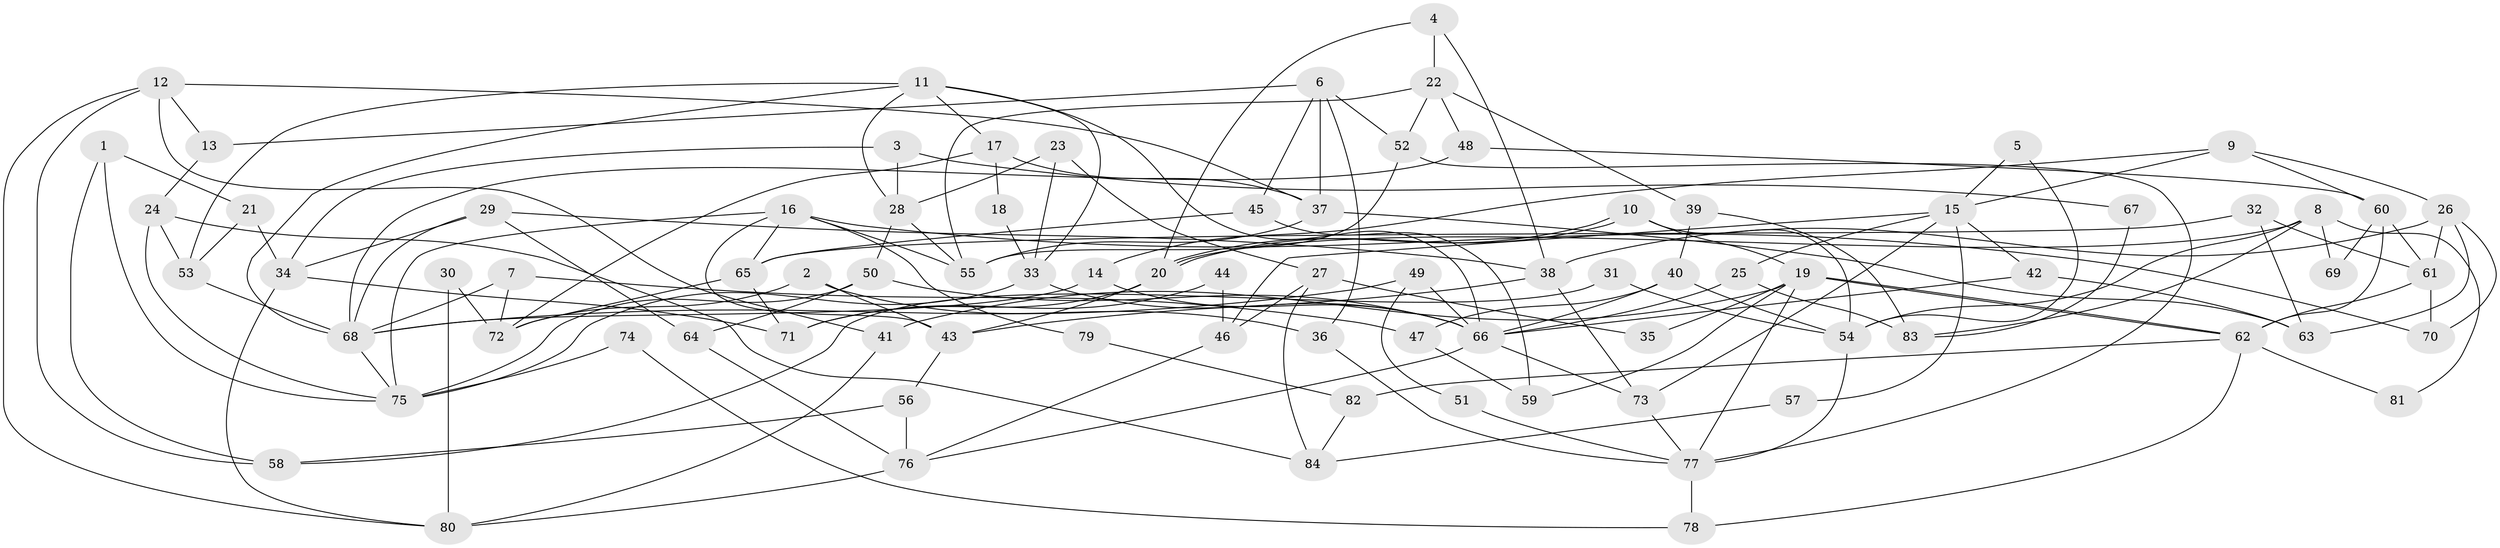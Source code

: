 // coarse degree distribution, {3: 0.17647058823529413, 9: 0.0392156862745098, 10: 0.0196078431372549, 7: 0.058823529411764705, 12: 0.0196078431372549, 6: 0.11764705882352941, 13: 0.0196078431372549, 8: 0.0392156862745098, 2: 0.21568627450980393, 4: 0.1568627450980392, 5: 0.13725490196078433}
// Generated by graph-tools (version 1.1) at 2025/51/03/04/25 22:51:17]
// undirected, 84 vertices, 168 edges
graph export_dot {
  node [color=gray90,style=filled];
  1;
  2;
  3;
  4;
  5;
  6;
  7;
  8;
  9;
  10;
  11;
  12;
  13;
  14;
  15;
  16;
  17;
  18;
  19;
  20;
  21;
  22;
  23;
  24;
  25;
  26;
  27;
  28;
  29;
  30;
  31;
  32;
  33;
  34;
  35;
  36;
  37;
  38;
  39;
  40;
  41;
  42;
  43;
  44;
  45;
  46;
  47;
  48;
  49;
  50;
  51;
  52;
  53;
  54;
  55;
  56;
  57;
  58;
  59;
  60;
  61;
  62;
  63;
  64;
  65;
  66;
  67;
  68;
  69;
  70;
  71;
  72;
  73;
  74;
  75;
  76;
  77;
  78;
  79;
  80;
  81;
  82;
  83;
  84;
  1 -- 21;
  1 -- 75;
  1 -- 58;
  2 -- 43;
  2 -- 72;
  2 -- 36;
  3 -- 34;
  3 -- 28;
  3 -- 67;
  4 -- 22;
  4 -- 20;
  4 -- 38;
  5 -- 54;
  5 -- 15;
  6 -- 36;
  6 -- 52;
  6 -- 13;
  6 -- 37;
  6 -- 45;
  7 -- 68;
  7 -- 47;
  7 -- 72;
  8 -- 54;
  8 -- 20;
  8 -- 69;
  8 -- 81;
  8 -- 83;
  9 -- 26;
  9 -- 14;
  9 -- 15;
  9 -- 60;
  10 -- 19;
  10 -- 20;
  10 -- 20;
  10 -- 54;
  11 -- 68;
  11 -- 66;
  11 -- 17;
  11 -- 28;
  11 -- 33;
  11 -- 53;
  12 -- 58;
  12 -- 37;
  12 -- 13;
  12 -- 41;
  12 -- 80;
  13 -- 24;
  14 -- 66;
  14 -- 68;
  15 -- 42;
  15 -- 25;
  15 -- 46;
  15 -- 57;
  15 -- 73;
  16 -- 65;
  16 -- 55;
  16 -- 43;
  16 -- 70;
  16 -- 75;
  16 -- 79;
  17 -- 37;
  17 -- 18;
  17 -- 72;
  18 -- 33;
  19 -- 77;
  19 -- 62;
  19 -- 62;
  19 -- 35;
  19 -- 41;
  19 -- 59;
  20 -- 43;
  20 -- 71;
  21 -- 53;
  21 -- 34;
  22 -- 48;
  22 -- 55;
  22 -- 39;
  22 -- 52;
  23 -- 28;
  23 -- 33;
  23 -- 27;
  24 -- 75;
  24 -- 53;
  24 -- 84;
  25 -- 66;
  25 -- 83;
  26 -- 61;
  26 -- 38;
  26 -- 63;
  26 -- 70;
  27 -- 46;
  27 -- 35;
  27 -- 84;
  28 -- 50;
  28 -- 55;
  29 -- 68;
  29 -- 34;
  29 -- 38;
  29 -- 64;
  30 -- 72;
  30 -- 80;
  31 -- 54;
  31 -- 58;
  32 -- 61;
  32 -- 63;
  32 -- 65;
  33 -- 75;
  33 -- 66;
  34 -- 71;
  34 -- 80;
  36 -- 77;
  37 -- 55;
  37 -- 63;
  38 -- 43;
  38 -- 73;
  39 -- 83;
  39 -- 40;
  40 -- 66;
  40 -- 47;
  40 -- 54;
  41 -- 80;
  42 -- 63;
  42 -- 66;
  43 -- 56;
  44 -- 71;
  44 -- 46;
  45 -- 65;
  45 -- 59;
  46 -- 76;
  47 -- 59;
  48 -- 60;
  48 -- 68;
  49 -- 66;
  49 -- 68;
  49 -- 51;
  50 -- 64;
  50 -- 66;
  50 -- 75;
  51 -- 77;
  52 -- 77;
  52 -- 55;
  53 -- 68;
  54 -- 77;
  56 -- 76;
  56 -- 58;
  57 -- 84;
  60 -- 62;
  60 -- 61;
  60 -- 69;
  61 -- 70;
  61 -- 62;
  62 -- 78;
  62 -- 81;
  62 -- 82;
  64 -- 76;
  65 -- 72;
  65 -- 71;
  66 -- 73;
  66 -- 76;
  67 -- 83;
  68 -- 75;
  73 -- 77;
  74 -- 75;
  74 -- 78;
  76 -- 80;
  77 -- 78;
  79 -- 82;
  82 -- 84;
}
